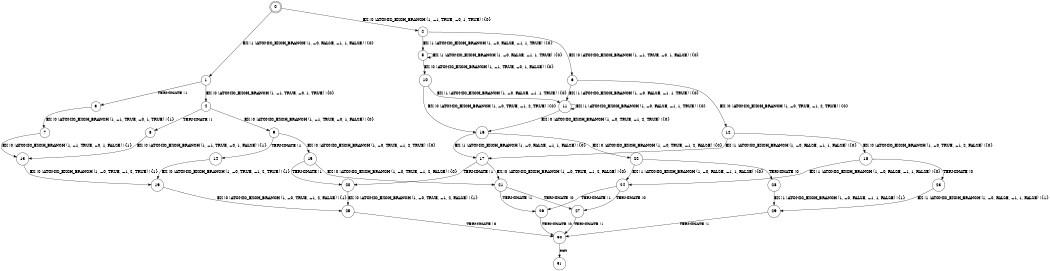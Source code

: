 digraph BCG {
size = "7, 10.5";
center = TRUE;
node [shape = circle];
0 [peripheries = 2];
0 -> 1 [label = "EX !1 !ATOMIC_EXCH_BRANCH (1, +0, FALSE, +1, 1, FALSE) !{0}"];
0 -> 2 [label = "EX !0 !ATOMIC_EXCH_BRANCH (1, +1, TRUE, +0, 1, TRUE) !{0}"];
1 -> 3 [label = "TERMINATE !1"];
1 -> 4 [label = "EX !0 !ATOMIC_EXCH_BRANCH (1, +1, TRUE, +0, 1, TRUE) !{0}"];
2 -> 5 [label = "EX !1 !ATOMIC_EXCH_BRANCH (1, +0, FALSE, +1, 1, TRUE) !{0}"];
2 -> 6 [label = "EX !0 !ATOMIC_EXCH_BRANCH (1, +1, TRUE, +0, 1, FALSE) !{0}"];
3 -> 7 [label = "EX !0 !ATOMIC_EXCH_BRANCH (1, +1, TRUE, +0, 1, TRUE) !{1}"];
4 -> 8 [label = "TERMINATE !1"];
4 -> 9 [label = "EX !0 !ATOMIC_EXCH_BRANCH (1, +1, TRUE, +0, 1, FALSE) !{0}"];
5 -> 5 [label = "EX !1 !ATOMIC_EXCH_BRANCH (1, +0, FALSE, +1, 1, TRUE) !{0}"];
5 -> 10 [label = "EX !0 !ATOMIC_EXCH_BRANCH (1, +1, TRUE, +0, 1, FALSE) !{0}"];
6 -> 11 [label = "EX !1 !ATOMIC_EXCH_BRANCH (1, +0, FALSE, +1, 1, TRUE) !{0}"];
6 -> 12 [label = "EX !0 !ATOMIC_EXCH_BRANCH (1, +0, TRUE, +1, 2, TRUE) !{0}"];
7 -> 13 [label = "EX !0 !ATOMIC_EXCH_BRANCH (1, +1, TRUE, +0, 1, FALSE) !{1}"];
8 -> 13 [label = "EX !0 !ATOMIC_EXCH_BRANCH (1, +1, TRUE, +0, 1, FALSE) !{1}"];
9 -> 14 [label = "TERMINATE !1"];
9 -> 15 [label = "EX !0 !ATOMIC_EXCH_BRANCH (1, +0, TRUE, +1, 2, TRUE) !{0}"];
10 -> 11 [label = "EX !1 !ATOMIC_EXCH_BRANCH (1, +0, FALSE, +1, 1, TRUE) !{0}"];
10 -> 16 [label = "EX !0 !ATOMIC_EXCH_BRANCH (1, +0, TRUE, +1, 2, TRUE) !{0}"];
11 -> 11 [label = "EX !1 !ATOMIC_EXCH_BRANCH (1, +0, FALSE, +1, 1, TRUE) !{0}"];
11 -> 16 [label = "EX !0 !ATOMIC_EXCH_BRANCH (1, +0, TRUE, +1, 2, TRUE) !{0}"];
12 -> 17 [label = "EX !1 !ATOMIC_EXCH_BRANCH (1, +0, FALSE, +1, 1, FALSE) !{0}"];
12 -> 18 [label = "EX !0 !ATOMIC_EXCH_BRANCH (1, +0, TRUE, +1, 2, FALSE) !{0}"];
13 -> 19 [label = "EX !0 !ATOMIC_EXCH_BRANCH (1, +0, TRUE, +1, 2, TRUE) !{1}"];
14 -> 19 [label = "EX !0 !ATOMIC_EXCH_BRANCH (1, +0, TRUE, +1, 2, TRUE) !{1}"];
15 -> 20 [label = "TERMINATE !1"];
15 -> 21 [label = "EX !0 !ATOMIC_EXCH_BRANCH (1, +0, TRUE, +1, 2, FALSE) !{0}"];
16 -> 17 [label = "EX !1 !ATOMIC_EXCH_BRANCH (1, +0, FALSE, +1, 1, FALSE) !{0}"];
16 -> 22 [label = "EX !0 !ATOMIC_EXCH_BRANCH (1, +0, TRUE, +1, 2, FALSE) !{0}"];
17 -> 20 [label = "TERMINATE !1"];
17 -> 21 [label = "EX !0 !ATOMIC_EXCH_BRANCH (1, +0, TRUE, +1, 2, FALSE) !{0}"];
18 -> 23 [label = "TERMINATE !0"];
18 -> 24 [label = "EX !1 !ATOMIC_EXCH_BRANCH (1, +0, FALSE, +1, 1, FALSE) !{0}"];
19 -> 25 [label = "EX !0 !ATOMIC_EXCH_BRANCH (1, +0, TRUE, +1, 2, FALSE) !{1}"];
20 -> 25 [label = "EX !0 !ATOMIC_EXCH_BRANCH (1, +0, TRUE, +1, 2, FALSE) !{1}"];
21 -> 26 [label = "TERMINATE !1"];
21 -> 27 [label = "TERMINATE !0"];
22 -> 28 [label = "TERMINATE !0"];
22 -> 24 [label = "EX !1 !ATOMIC_EXCH_BRANCH (1, +0, FALSE, +1, 1, FALSE) !{0}"];
23 -> 29 [label = "EX !1 !ATOMIC_EXCH_BRANCH (1, +0, FALSE, +1, 1, FALSE) !{1}"];
24 -> 26 [label = "TERMINATE !1"];
24 -> 27 [label = "TERMINATE !0"];
25 -> 30 [label = "TERMINATE !0"];
26 -> 30 [label = "TERMINATE !0"];
27 -> 30 [label = "TERMINATE !1"];
28 -> 29 [label = "EX !1 !ATOMIC_EXCH_BRANCH (1, +0, FALSE, +1, 1, FALSE) !{1}"];
29 -> 30 [label = "TERMINATE !1"];
30 -> 31 [label = "exit"];
}
